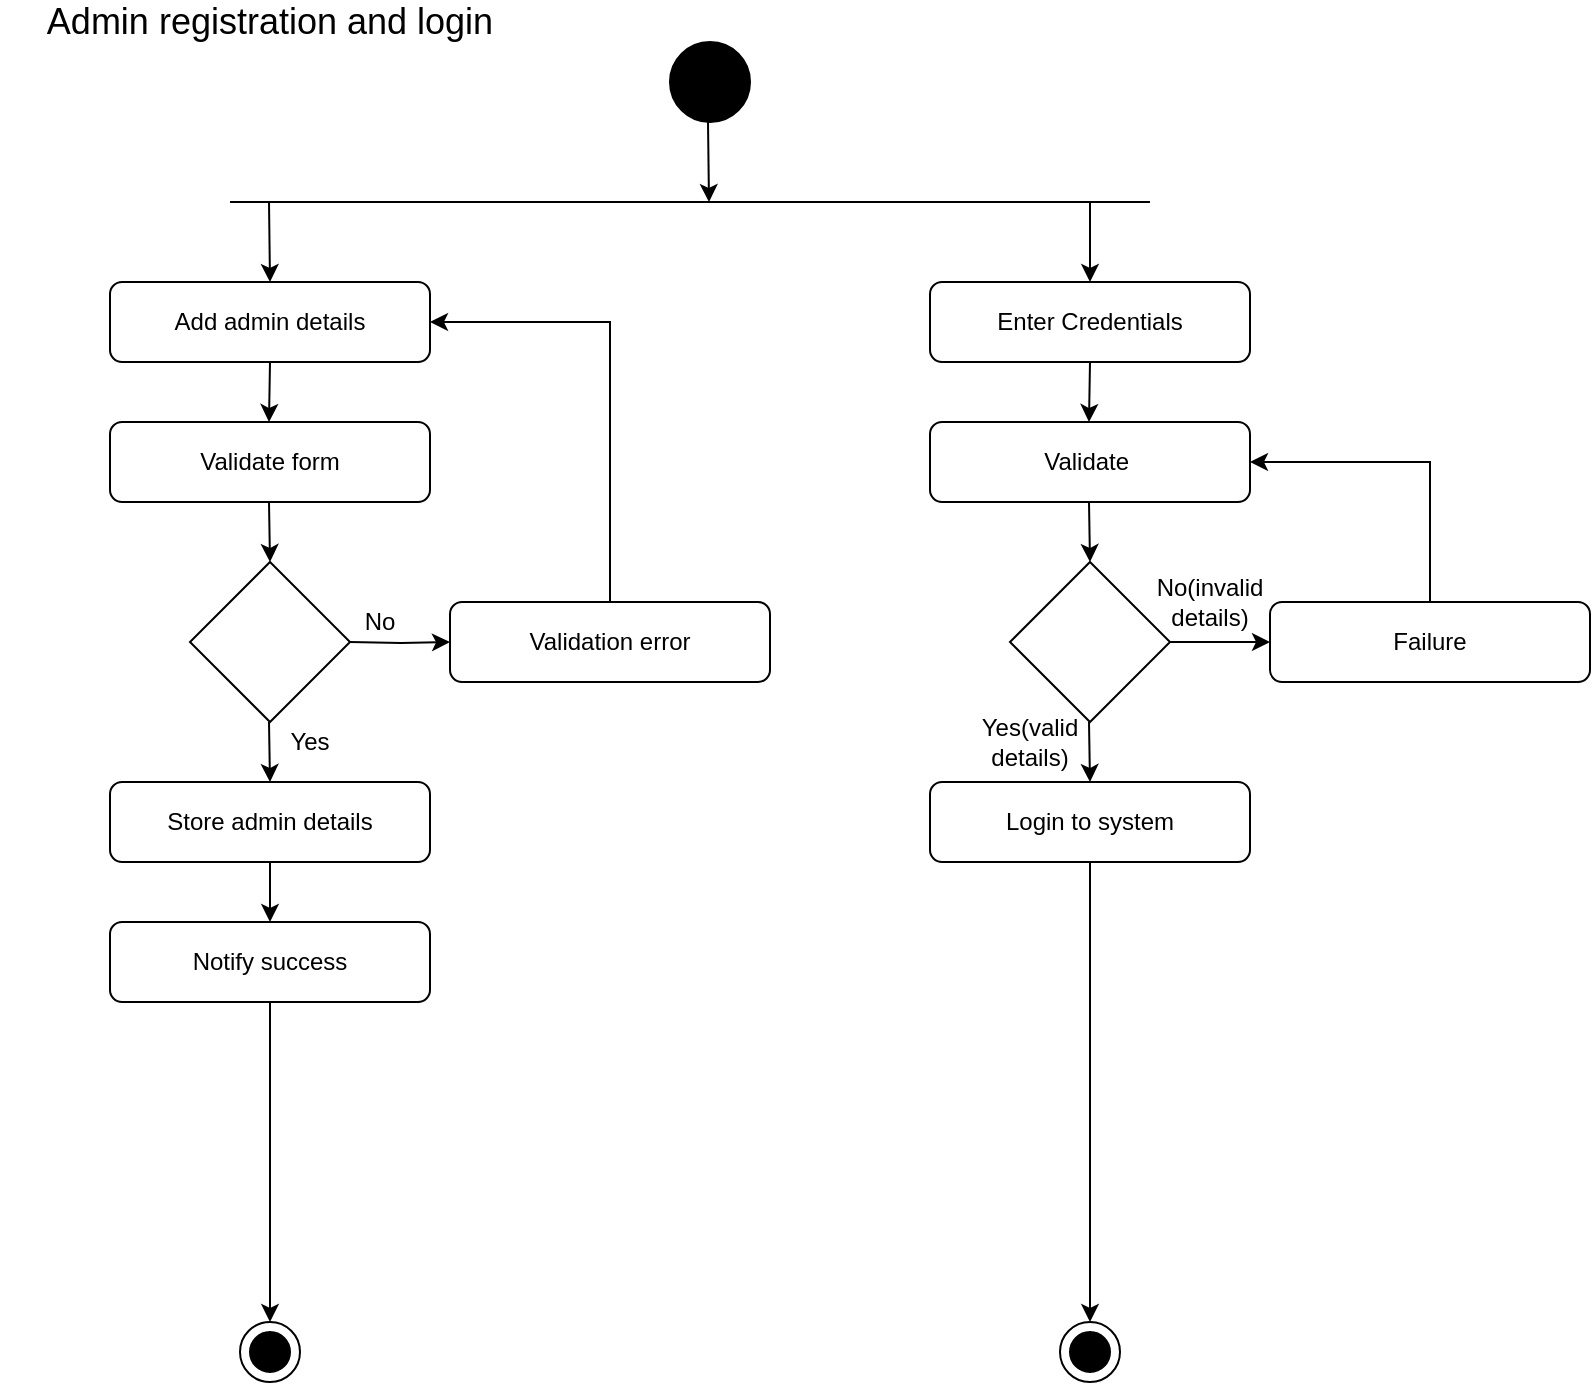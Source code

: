 <mxfile version="13.1.1" type="device"><diagram name="Page-1" id="0783ab3e-0a74-02c8-0abd-f7b4e66b4bec"><mxGraphModel dx="866" dy="428" grid="1" gridSize="10" guides="1" tooltips="1" connect="1" arrows="1" fold="1" page="1" pageScale="1" pageWidth="850" pageHeight="1100" background="#ffffff" math="0" shadow="0"><root><mxCell id="0"/><mxCell id="1" parent="0"/><mxCell id="pYfYh1z8GftE1xeSmTNJ-1" value="" style="ellipse;whiteSpace=wrap;html=1;aspect=fixed;fillColor=#000000;" parent="1" vertex="1"><mxGeometry x="340" y="40" width="40" height="40" as="geometry"/></mxCell><mxCell id="pYfYh1z8GftE1xeSmTNJ-2" value="Add admin details" style="rounded=1;whiteSpace=wrap;html=1;" parent="1" vertex="1"><mxGeometry x="60" y="160" width="160" height="40" as="geometry"/></mxCell><mxCell id="pYfYh1z8GftE1xeSmTNJ-3" value="Validate form" style="rounded=1;whiteSpace=wrap;html=1;" parent="1" vertex="1"><mxGeometry x="60" y="230" width="160" height="40" as="geometry"/></mxCell><mxCell id="pYfYh1z8GftE1xeSmTNJ-4" value="" style="rhombus;whiteSpace=wrap;html=1;fillColor=none;strokeColor=#FFFFFF;" parent="1" vertex="1"><mxGeometry x="110" y="320" width="80" height="80" as="geometry"/></mxCell><mxCell id="pYfYh1z8GftE1xeSmTNJ-5" value="" style="rhombus;whiteSpace=wrap;html=1;strokeColor=#FFFFFF;fillColor=none;" parent="1" vertex="1"><mxGeometry x="90" y="340" width="80" height="80" as="geometry"/></mxCell><mxCell id="pYfYh1z8GftE1xeSmTNJ-7" value="" style="rhombus;whiteSpace=wrap;html=1;strokeColor=#000000;strokeWidth=1;fillColor=#ffffff;" parent="1" vertex="1"><mxGeometry x="100" y="300" width="80" height="80" as="geometry"/></mxCell><mxCell id="pYfYh1z8GftE1xeSmTNJ-8" value="Store admin details" style="rounded=1;whiteSpace=wrap;html=1;" parent="1" vertex="1"><mxGeometry x="60" y="410" width="160" height="40" as="geometry"/></mxCell><mxCell id="pYfYh1z8GftE1xeSmTNJ-9" value="Validation error" style="rounded=1;whiteSpace=wrap;html=1;" parent="1" vertex="1"><mxGeometry x="230" y="320" width="160" height="40" as="geometry"/></mxCell><mxCell id="pYfYh1z8GftE1xeSmTNJ-26" value="" style="edgeStyle=orthogonalEdgeStyle;rounded=0;orthogonalLoop=1;jettySize=auto;html=1;entryX=0.5;entryY=0;entryDx=0;entryDy=0;exitX=0.5;exitY=1;exitDx=0;exitDy=0;" parent="1" source="pYfYh1z8GftE1xeSmTNJ-10" target="pYfYh1z8GftE1xeSmTNJ-36" edge="1"><mxGeometry relative="1" as="geometry"><mxPoint x="140" y="570" as="targetPoint"/><Array as="points"><mxPoint x="140" y="560"/><mxPoint x="140" y="560"/></Array></mxGeometry></mxCell><mxCell id="pYfYh1z8GftE1xeSmTNJ-10" value="Notify success" style="rounded=1;whiteSpace=wrap;html=1;" parent="1" vertex="1"><mxGeometry x="60" y="480" width="160" height="40" as="geometry"/></mxCell><mxCell id="pYfYh1z8GftE1xeSmTNJ-12" value="" style="endArrow=classic;html=1;" parent="1" edge="1"><mxGeometry width="50" height="50" relative="1" as="geometry"><mxPoint x="139.5" y="270" as="sourcePoint"/><mxPoint x="140" y="300" as="targetPoint"/></mxGeometry></mxCell><mxCell id="pYfYh1z8GftE1xeSmTNJ-17" value="" style="endArrow=classic;html=1;" parent="1" edge="1"><mxGeometry width="50" height="50" relative="1" as="geometry"><mxPoint x="140" y="200" as="sourcePoint"/><mxPoint x="139.5" y="230" as="targetPoint"/></mxGeometry></mxCell><mxCell id="pYfYh1z8GftE1xeSmTNJ-19" value="" style="endArrow=classic;html=1;" parent="1" edge="1"><mxGeometry width="50" height="50" relative="1" as="geometry"><mxPoint x="140" y="450" as="sourcePoint"/><mxPoint x="140" y="480" as="targetPoint"/></mxGeometry></mxCell><mxCell id="pYfYh1z8GftE1xeSmTNJ-20" value="" style="endArrow=classic;html=1;" parent="1" edge="1"><mxGeometry width="50" height="50" relative="1" as="geometry"><mxPoint x="139.5" y="380" as="sourcePoint"/><mxPoint x="140" y="410" as="targetPoint"/></mxGeometry></mxCell><mxCell id="pYfYh1z8GftE1xeSmTNJ-27" value="" style="edgeStyle=orthogonalEdgeStyle;rounded=0;orthogonalLoop=1;jettySize=auto;html=1;" parent="1" target="pYfYh1z8GftE1xeSmTNJ-9" edge="1"><mxGeometry relative="1" as="geometry"><mxPoint x="180" y="340" as="sourcePoint"/><mxPoint x="180" y="390" as="targetPoint"/></mxGeometry></mxCell><mxCell id="pYfYh1z8GftE1xeSmTNJ-36" value="" style="ellipse;whiteSpace=wrap;html=1;aspect=fixed;strokeColor=#000000;strokeWidth=1;fillColor=#ffffff;" parent="1" vertex="1"><mxGeometry x="125" y="680" width="30" height="30" as="geometry"/></mxCell><mxCell id="pYfYh1z8GftE1xeSmTNJ-37" value="" style="ellipse;whiteSpace=wrap;html=1;strokeColor=#000000;strokeWidth=1;fillColor=#000000;" parent="1" vertex="1"><mxGeometry x="130" y="685" width="20" height="20" as="geometry"/></mxCell><mxCell id="QR6ergCXsmNCKUDxNnsr-3" value="" style="edgeStyle=orthogonalEdgeStyle;rounded=0;orthogonalLoop=1;jettySize=auto;html=1;entryX=1;entryY=0.5;entryDx=0;entryDy=0;exitX=0.5;exitY=0;exitDx=0;exitDy=0;" edge="1" parent="1" source="pYfYh1z8GftE1xeSmTNJ-9" target="pYfYh1z8GftE1xeSmTNJ-2"><mxGeometry relative="1" as="geometry"><mxPoint x="330" y="280" as="sourcePoint"/></mxGeometry></mxCell><mxCell id="pYfYh1z8GftE1xeSmTNJ-38" value="No&lt;span style=&quot;color: rgba(0 , 0 , 0 , 0) ; font-family: monospace ; font-size: 0px&quot;&gt;%3CmxGraphModel%3E%3Croot%3E%3CmxCell%20id%3D%220%22%2F%3E%3CmxCell%20id%3D%221%22%20parent%3D%220%22%2F%3E%3CmxCell%20id%3D%222%22%20value%3D%22%22%20style%3D%22edgeStyle%3DorthogonalEdgeStyle%3Brounded%3D0%3BorthogonalLoop%3D1%3BjettySize%3Dauto%3Bhtml%3D1%3B%22%20edge%3D%221%22%20parent%3D%221%22%3E%3CmxGeometry%20relative%3D%221%22%20as%3D%22geometry%22%3E%3CmxPoint%20x%3D%22390%22%20y%3D%22480%22%20as%3D%22sourcePoint%22%2F%3E%3CmxPoint%20x%3D%22390%22%20y%3D%22530%22%20as%3D%22targetPoint%22%2F%3E%3C%2FmxGeometry%3E%3C%2FmxCell%3E%3C%2Froot%3E%3C%2FmxGraphModel%3E&lt;/span&gt;" style="text;html=1;strokeColor=none;fillColor=none;align=center;verticalAlign=middle;whiteSpace=wrap;rounded=0;" parent="1" vertex="1"><mxGeometry x="175" y="320" width="40" height="20" as="geometry"/></mxCell><mxCell id="pYfYh1z8GftE1xeSmTNJ-39" value="Yes" style="text;html=1;strokeColor=none;fillColor=none;align=center;verticalAlign=middle;whiteSpace=wrap;rounded=0;" parent="1" vertex="1"><mxGeometry x="140" y="380" width="40" height="20" as="geometry"/></mxCell><mxCell id="pYfYh1z8GftE1xeSmTNJ-40" value="Enter Credentials" style="rounded=1;whiteSpace=wrap;html=1;" parent="1" vertex="1"><mxGeometry x="470" y="160" width="160" height="40" as="geometry"/></mxCell><mxCell id="pYfYh1z8GftE1xeSmTNJ-41" value="Validate&amp;nbsp;" style="rounded=1;whiteSpace=wrap;html=1;" parent="1" vertex="1"><mxGeometry x="470" y="230" width="160" height="40" as="geometry"/></mxCell><mxCell id="pYfYh1z8GftE1xeSmTNJ-42" value="" style="rhombus;whiteSpace=wrap;html=1;fillColor=none;strokeColor=#FFFFFF;" parent="1" vertex="1"><mxGeometry x="520" y="320" width="80" height="80" as="geometry"/></mxCell><mxCell id="pYfYh1z8GftE1xeSmTNJ-43" value="" style="rhombus;whiteSpace=wrap;html=1;strokeColor=#FFFFFF;fillColor=none;" parent="1" vertex="1"><mxGeometry x="500" y="340" width="80" height="80" as="geometry"/></mxCell><mxCell id="pYfYh1z8GftE1xeSmTNJ-44" value="" style="rhombus;whiteSpace=wrap;html=1;strokeColor=#000000;strokeWidth=1;fillColor=#ffffff;" parent="1" vertex="1"><mxGeometry x="510" y="300" width="80" height="80" as="geometry"/></mxCell><mxCell id="pYfYh1z8GftE1xeSmTNJ-45" value="" style="edgeStyle=orthogonalEdgeStyle;rounded=0;orthogonalLoop=1;jettySize=auto;html=1;entryX=0.5;entryY=0;entryDx=0;entryDy=0;" parent="1" source="pYfYh1z8GftE1xeSmTNJ-46" edge="1" target="pYfYh1z8GftE1xeSmTNJ-56"><mxGeometry relative="1" as="geometry"><mxPoint x="550" y="570" as="targetPoint"/></mxGeometry></mxCell><mxCell id="pYfYh1z8GftE1xeSmTNJ-46" value="Login to system" style="rounded=1;whiteSpace=wrap;html=1;" parent="1" vertex="1"><mxGeometry x="470" y="410" width="160" height="40" as="geometry"/></mxCell><mxCell id="pYfYh1z8GftE1xeSmTNJ-50" value="" style="endArrow=classic;html=1;" parent="1" edge="1"><mxGeometry width="50" height="50" relative="1" as="geometry"><mxPoint x="549.5" y="270" as="sourcePoint"/><mxPoint x="550" y="300" as="targetPoint"/></mxGeometry></mxCell><mxCell id="pYfYh1z8GftE1xeSmTNJ-51" value="" style="endArrow=classic;html=1;" parent="1" edge="1"><mxGeometry width="50" height="50" relative="1" as="geometry"><mxPoint x="550" y="200" as="sourcePoint"/><mxPoint x="549.5" y="230" as="targetPoint"/></mxGeometry></mxCell><mxCell id="pYfYh1z8GftE1xeSmTNJ-53" value="" style="endArrow=classic;html=1;" parent="1" edge="1"><mxGeometry width="50" height="50" relative="1" as="geometry"><mxPoint x="549.5" y="380" as="sourcePoint"/><mxPoint x="550" y="410" as="targetPoint"/></mxGeometry></mxCell><mxCell id="pYfYh1z8GftE1xeSmTNJ-54" value="" style="edgeStyle=orthogonalEdgeStyle;rounded=0;orthogonalLoop=1;jettySize=auto;html=1;" parent="1" edge="1"><mxGeometry relative="1" as="geometry"><mxPoint x="590" y="340" as="sourcePoint"/><mxPoint x="640" y="340" as="targetPoint"/></mxGeometry></mxCell><mxCell id="pYfYh1z8GftE1xeSmTNJ-56" value="" style="ellipse;whiteSpace=wrap;html=1;aspect=fixed;strokeColor=#000000;strokeWidth=1;fillColor=#ffffff;" parent="1" vertex="1"><mxGeometry x="535" y="680" width="30" height="30" as="geometry"/></mxCell><mxCell id="pYfYh1z8GftE1xeSmTNJ-57" value="" style="ellipse;whiteSpace=wrap;html=1;strokeColor=#000000;strokeWidth=1;fillColor=#000000;" parent="1" vertex="1"><mxGeometry x="540" y="685" width="20" height="20" as="geometry"/></mxCell><mxCell id="pYfYh1z8GftE1xeSmTNJ-58" value="No(invalid details)&lt;span style=&quot;color: rgba(0 , 0 , 0 , 0) ; font-family: monospace ; font-size: 0px&quot;&gt;%3CmxGraphModel%3E%3Croot%3E%3CmxCell%20id%3D%220%22%2F%3E%3CmxCell%20id%3D%221%22%20parent%3D%220%22%2F%3E%3CmxCell%20id%3D%222%22%20value%3D%22%22%20style%3D%22edgeStyle%3DorthogonalEdgeStyle%3Brounded%3D0%3BorthogonalLoop%3D1%3BjettySize%3Dauto%3Bhtml%3D1%3B%22%20edge%3D%221%22%20parent%3D%221%22%3E%3CmxGeometry%20relative%3D%221%22%20as%3D%22geometry%22%3E%3CmxPoint%20x%3D%22390%22%20y%3D%22480%22%20as%3D%22sourcePoint%22%2F%3E%3CmxPoint%20x%3D%22390%22%20y%3D%22530%22%20as%3D%22targetPoint%22%2F%3E%3C%2FmxGeometry%3E%3C%2FmxCell%3E%3C%2Froot%3E%3C%2FmxGraphModel%3E&lt;/span&gt;" style="text;html=1;strokeColor=none;fillColor=none;align=center;verticalAlign=middle;whiteSpace=wrap;rounded=0;" parent="1" vertex="1"><mxGeometry x="590" y="310" width="40" height="20" as="geometry"/></mxCell><mxCell id="pYfYh1z8GftE1xeSmTNJ-59" value="Yes(valid details)" style="text;html=1;strokeColor=none;fillColor=none;align=center;verticalAlign=middle;whiteSpace=wrap;rounded=0;" parent="1" vertex="1"><mxGeometry x="500" y="380" width="40" height="20" as="geometry"/></mxCell><mxCell id="pYfYh1z8GftE1xeSmTNJ-62" style="edgeStyle=orthogonalEdgeStyle;rounded=0;orthogonalLoop=1;jettySize=auto;html=1;entryX=1;entryY=0.5;entryDx=0;entryDy=0;exitX=0.5;exitY=0;exitDx=0;exitDy=0;" parent="1" source="pYfYh1z8GftE1xeSmTNJ-63" target="pYfYh1z8GftE1xeSmTNJ-41" edge="1"><mxGeometry relative="1" as="geometry"><mxPoint x="705" y="620" as="targetPoint"/><Array as="points"><mxPoint x="720" y="250"/></Array></mxGeometry></mxCell><mxCell id="pYfYh1z8GftE1xeSmTNJ-63" value="Failure" style="rounded=1;whiteSpace=wrap;html=1;" parent="1" vertex="1"><mxGeometry x="640" y="320" width="160" height="40" as="geometry"/></mxCell><mxCell id="pYfYh1z8GftE1xeSmTNJ-66" value="" style="endArrow=none;html=1;" parent="1" edge="1"><mxGeometry width="50" height="50" relative="1" as="geometry"><mxPoint x="120" y="120" as="sourcePoint"/><mxPoint x="580" y="120" as="targetPoint"/></mxGeometry></mxCell><mxCell id="pYfYh1z8GftE1xeSmTNJ-69" value="" style="endArrow=classic;html=1;entryX=0.5;entryY=0;entryDx=0;entryDy=0;" parent="1" target="pYfYh1z8GftE1xeSmTNJ-2" edge="1"><mxGeometry width="50" height="50" relative="1" as="geometry"><mxPoint x="139.5" y="120" as="sourcePoint"/><mxPoint x="139" y="150" as="targetPoint"/></mxGeometry></mxCell><mxCell id="pYfYh1z8GftE1xeSmTNJ-70" value="" style="endArrow=classic;html=1;entryX=0.5;entryY=0;entryDx=0;entryDy=0;" parent="1" target="pYfYh1z8GftE1xeSmTNJ-40" edge="1"><mxGeometry width="50" height="50" relative="1" as="geometry"><mxPoint x="550" y="120" as="sourcePoint"/><mxPoint x="549.5" y="150" as="targetPoint"/></mxGeometry></mxCell><mxCell id="pYfYh1z8GftE1xeSmTNJ-72" value="" style="endArrow=classic;html=1;entryX=0.5;entryY=0;entryDx=0;entryDy=0;" parent="1" edge="1"><mxGeometry width="50" height="50" relative="1" as="geometry"><mxPoint x="359" y="80" as="sourcePoint"/><mxPoint x="359.5" y="120" as="targetPoint"/></mxGeometry></mxCell><mxCell id="pYfYh1z8GftE1xeSmTNJ-73" value="&lt;font style=&quot;font-size: 18px&quot;&gt;Admin registration and login&lt;/font&gt;" style="text;html=1;strokeColor=none;fillColor=none;align=center;verticalAlign=middle;whiteSpace=wrap;rounded=0;" parent="1" vertex="1"><mxGeometry x="5" y="20" width="270" height="20" as="geometry"/></mxCell></root></mxGraphModel></diagram></mxfile>